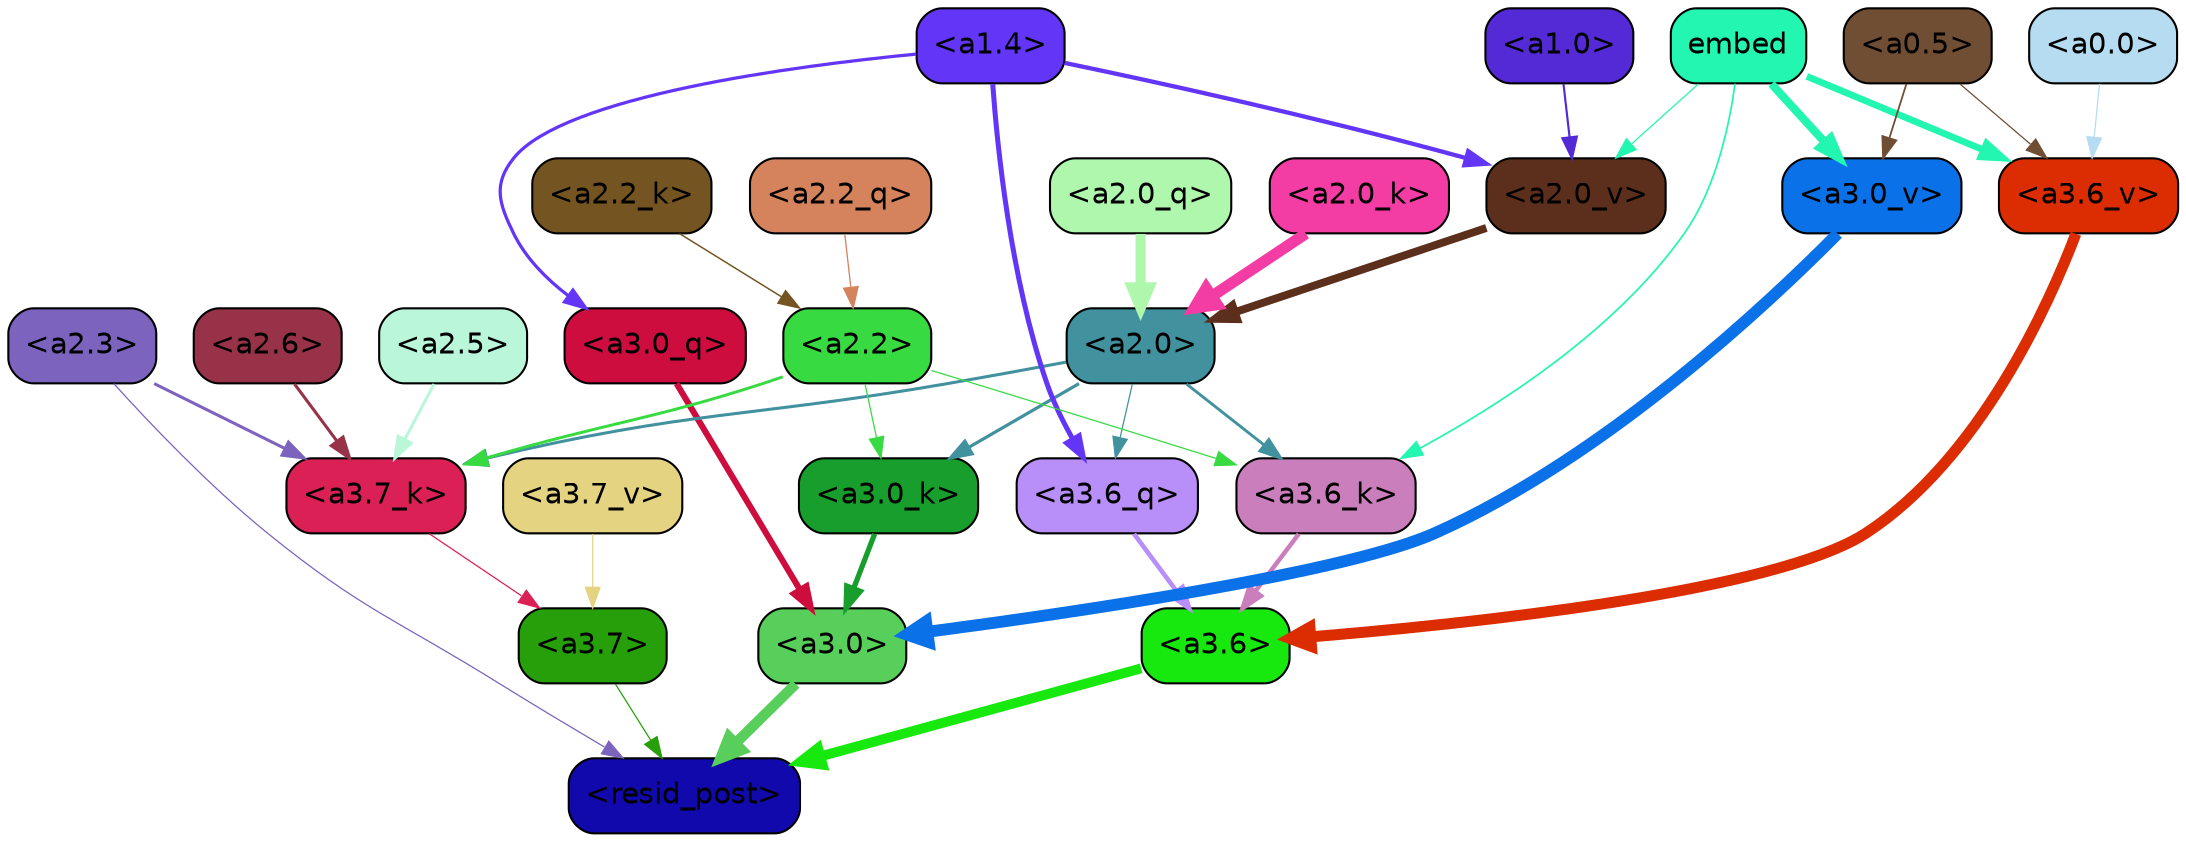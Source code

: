 strict digraph "" {
	graph [bgcolor=transparent,
		layout=dot,
		overlap=false,
		splines=true
	];
	"<a3.7>"	[color=black,
		fillcolor="#269f0a",
		fontname=Helvetica,
		shape=box,
		style="filled, rounded"];
	"<resid_post>"	[color=black,
		fillcolor="#1109ab",
		fontname=Helvetica,
		shape=box,
		style="filled, rounded"];
	"<a3.7>" -> "<resid_post>"	[color="#269f0a",
		penwidth=0.6];
	"<a3.6>"	[color=black,
		fillcolor="#17e80d",
		fontname=Helvetica,
		shape=box,
		style="filled, rounded"];
	"<a3.6>" -> "<resid_post>"	[color="#17e80d",
		penwidth=4.749041676521301];
	"<a3.0>"	[color=black,
		fillcolor="#57cf5a",
		fontname=Helvetica,
		shape=box,
		style="filled, rounded"];
	"<a3.0>" -> "<resid_post>"	[color="#57cf5a",
		penwidth=5.004215121269226];
	"<a2.3>"	[color=black,
		fillcolor="#7b63be",
		fontname=Helvetica,
		shape=box,
		style="filled, rounded"];
	"<a2.3>" -> "<resid_post>"	[color="#7b63be",
		penwidth=0.6];
	"<a3.7_k>"	[color=black,
		fillcolor="#da2054",
		fontname=Helvetica,
		shape=box,
		style="filled, rounded"];
	"<a2.3>" -> "<a3.7_k>"	[color="#7b63be",
		penwidth=1.4559586644172668];
	"<a3.6_q>"	[color=black,
		fillcolor="#b88ef8",
		fontname=Helvetica,
		shape=box,
		style="filled, rounded"];
	"<a3.6_q>" -> "<a3.6>"	[color="#b88ef8",
		penwidth=2.199681341648102];
	"<a3.0_q>"	[color=black,
		fillcolor="#cc0d3e",
		fontname=Helvetica,
		shape=box,
		style="filled, rounded"];
	"<a3.0_q>" -> "<a3.0>"	[color="#cc0d3e",
		penwidth=2.9459195733070374];
	"<a3.7_k>" -> "<a3.7>"	[color="#da2054",
		penwidth=0.6];
	"<a3.6_k>"	[color=black,
		fillcolor="#ca7fbc",
		fontname=Helvetica,
		shape=box,
		style="filled, rounded"];
	"<a3.6_k>" -> "<a3.6>"	[color="#ca7fbc",
		penwidth=2.13908451795578];
	"<a3.0_k>"	[color=black,
		fillcolor="#179e2c",
		fontname=Helvetica,
		shape=box,
		style="filled, rounded"];
	"<a3.0_k>" -> "<a3.0>"	[color="#179e2c",
		penwidth=2.520303964614868];
	"<a3.7_v>"	[color=black,
		fillcolor="#e4d481",
		fontname=Helvetica,
		shape=box,
		style="filled, rounded"];
	"<a3.7_v>" -> "<a3.7>"	[color="#e4d481",
		penwidth=0.6];
	"<a3.6_v>"	[color=black,
		fillcolor="#dc2c02",
		fontname=Helvetica,
		shape=box,
		style="filled, rounded"];
	"<a3.6_v>" -> "<a3.6>"	[color="#dc2c02",
		penwidth=5.297133803367615];
	"<a3.0_v>"	[color=black,
		fillcolor="#0a71e8",
		fontname=Helvetica,
		shape=box,
		style="filled, rounded"];
	"<a3.0_v>" -> "<a3.0>"	[color="#0a71e8",
		penwidth=5.680712580680847];
	"<a2.0>"	[color=black,
		fillcolor="#42919e",
		fontname=Helvetica,
		shape=box,
		style="filled, rounded"];
	"<a2.0>" -> "<a3.6_q>"	[color="#42919e",
		penwidth=0.6];
	"<a2.0>" -> "<a3.7_k>"	[color="#42919e",
		penwidth=1.4582423567771912];
	"<a2.0>" -> "<a3.6_k>"	[color="#42919e",
		penwidth=1.3792681694030762];
	"<a2.0>" -> "<a3.0_k>"	[color="#42919e",
		penwidth=1.5433646440505981];
	"<a1.4>"	[color=black,
		fillcolor="#6335f6",
		fontname=Helvetica,
		shape=box,
		style="filled, rounded"];
	"<a1.4>" -> "<a3.6_q>"	[color="#6335f6",
		penwidth=2.407962203025818];
	"<a1.4>" -> "<a3.0_q>"	[color="#6335f6",
		penwidth=1.5490156412124634];
	"<a2.0_v>"	[color=black,
		fillcolor="#5c2f1d",
		fontname=Helvetica,
		shape=box,
		style="filled, rounded"];
	"<a1.4>" -> "<a2.0_v>"	[color="#6335f6",
		penwidth=2.058677911758423];
	"<a2.6>"	[color=black,
		fillcolor="#973248",
		fontname=Helvetica,
		shape=box,
		style="filled, rounded"];
	"<a2.6>" -> "<a3.7_k>"	[color="#973248",
		penwidth=1.468173325061798];
	"<a2.5>"	[color=black,
		fillcolor="#baf6da",
		fontname=Helvetica,
		shape=box,
		style="filled, rounded"];
	"<a2.5>" -> "<a3.7_k>"	[color="#baf6da",
		penwidth=1.457568109035492];
	"<a2.2>"	[color=black,
		fillcolor="#38da42",
		fontname=Helvetica,
		shape=box,
		style="filled, rounded"];
	"<a2.2>" -> "<a3.7_k>"	[color="#38da42",
		penwidth=1.4199435114860535];
	"<a2.2>" -> "<a3.6_k>"	[color="#38da42",
		penwidth=0.6];
	"<a2.2>" -> "<a3.0_k>"	[color="#38da42",
		penwidth=0.6];
	embed	[color=black,
		fillcolor="#22f6b0",
		fontname=Helvetica,
		shape=box,
		style="filled, rounded"];
	embed -> "<a3.6_k>"	[color="#22f6b0",
		penwidth=0.8273519277572632];
	embed -> "<a3.6_v>"	[color="#22f6b0",
		penwidth=3.2414157912135124];
	embed -> "<a3.0_v>"	[color="#22f6b0",
		penwidth=3.929257571697235];
	embed -> "<a2.0_v>"	[color="#22f6b0",
		penwidth=0.6];
	"<a0.5>"	[color=black,
		fillcolor="#704e33",
		fontname=Helvetica,
		shape=box,
		style="filled, rounded"];
	"<a0.5>" -> "<a3.6_v>"	[color="#704e33",
		penwidth=0.6];
	"<a0.5>" -> "<a3.0_v>"	[color="#704e33",
		penwidth=0.8535017371177673];
	"<a0.0>"	[color=black,
		fillcolor="#b5dcf1",
		fontname=Helvetica,
		shape=box,
		style="filled, rounded"];
	"<a0.0>" -> "<a3.6_v>"	[color="#b5dcf1",
		penwidth=0.6];
	"<a2.2_q>"	[color=black,
		fillcolor="#d4835d",
		fontname=Helvetica,
		shape=box,
		style="filled, rounded"];
	"<a2.2_q>" -> "<a2.2>"	[color="#d4835d",
		penwidth=0.6301735639572144];
	"<a2.0_q>"	[color=black,
		fillcolor="#aff7ac",
		fontname=Helvetica,
		shape=box,
		style="filled, rounded"];
	"<a2.0_q>" -> "<a2.0>"	[color="#aff7ac",
		penwidth=4.832814455032349];
	"<a2.2_k>"	[color=black,
		fillcolor="#745522",
		fontname=Helvetica,
		shape=box,
		style="filled, rounded"];
	"<a2.2_k>" -> "<a2.2>"	[color="#745522",
		penwidth=0.7200896441936493];
	"<a2.0_k>"	[color=black,
		fillcolor="#f43da4",
		fontname=Helvetica,
		shape=box,
		style="filled, rounded"];
	"<a2.0_k>" -> "<a2.0>"	[color="#f43da4",
		penwidth=5.423068851232529];
	"<a2.0_v>" -> "<a2.0>"	[color="#5c2f1d",
		penwidth=3.7890332341194153];
	"<a1.0>"	[color=black,
		fillcolor="#542ad7",
		fontname=Helvetica,
		shape=box,
		style="filled, rounded"];
	"<a1.0>" -> "<a2.0_v>"	[color="#542ad7",
		penwidth=1.041085124015808];
}
